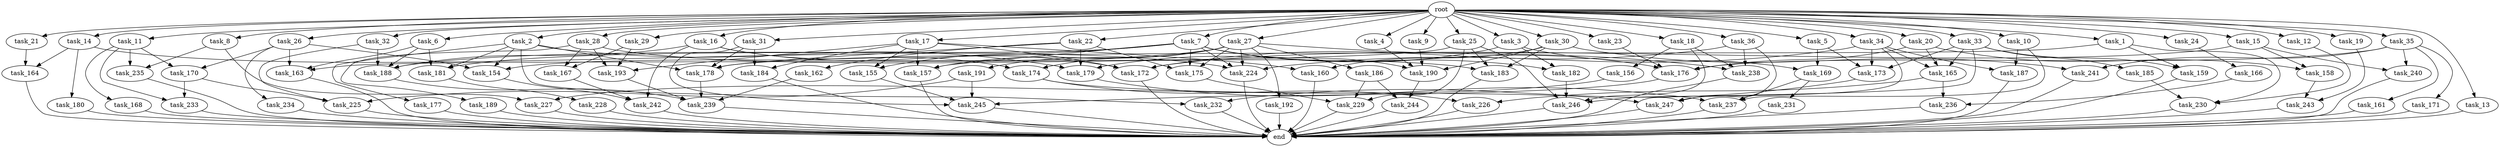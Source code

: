 digraph G {
  root [size="0.000000"];
  task_11 [size="1024.000000"];
  task_234 [size="695784701952.000000"];
  task_239 [size="2628519985152.000000"];
  task_233 [size="171798691840.000000"];
  task_185 [size="549755813888.000000"];
  task_2 [size="1024.000000"];
  task_182 [size="1073741824000.000000"];
  task_21 [size="1024.000000"];
  task_164 [size="893353197568.000000"];
  task_23 [size="1024.000000"];
  task_35 [size="1024.000000"];
  task_162 [size="214748364800.000000"];
  task_33 [size="1024.000000"];
  task_176 [size="1460288880640.000000"];
  task_231 [size="214748364800.000000"];
  task_14 [size="1024.000000"];
  task_157 [size="2138893713408.000000"];
  task_178 [size="1709396983808.000000"];
  task_3 [size="1024.000000"];
  task_236 [size="764504178688.000000"];
  task_226 [size="858993459200.000000"];
  task_225 [size="206158430208.000000"];
  task_187 [size="455266533376.000000"];
  task_155 [size="1717986918400.000000"];
  task_28 [size="1024.000000"];
  end [size="0.000000"];
  task_173 [size="1520418422784.000000"];
  task_18 [size="1024.000000"];
  task_22 [size="1024.000000"];
  task_165 [size="1279900254208.000000"];
  task_242 [size="326417514496.000000"];
  task_5 [size="1024.000000"];
  task_156 [size="77309411328.000000"];
  task_167 [size="1408749273088.000000"];
  task_30 [size="1024.000000"];
  task_179 [size="850403524608.000000"];
  task_193 [size="2267742732288.000000"];
  task_224 [size="1735166787584.000000"];
  task_183 [size="1202590842880.000000"];
  task_9 [size="1024.000000"];
  task_244 [size="936302870528.000000"];
  task_168 [size="137438953472.000000"];
  task_27 [size="1024.000000"];
  task_238 [size="575525617664.000000"];
  task_158 [size="730144440320.000000"];
  task_34 [size="1024.000000"];
  task_166 [size="858993459200.000000"];
  task_245 [size="1365799600128.000000"];
  task_169 [size="764504178688.000000"];
  task_247 [size="807453851648.000000"];
  task_246 [size="1151051235328.000000"];
  task_227 [size="455266533376.000000"];
  task_160 [size="893353197568.000000"];
  task_230 [size="1632087572480.000000"];
  task_186 [size="420906795008.000000"];
  task_163 [size="1142461300736.000000"];
  task_172 [size="1391569403904.000000"];
  task_175 [size="1494648619008.000000"];
  task_188 [size="1168231104512.000000"];
  task_8 [size="1024.000000"];
  task_154 [size="1537598291968.000000"];
  task_15 [size="1024.000000"];
  task_24 [size="1024.000000"];
  task_159 [size="1408749273088.000000"];
  task_232 [size="635655159808.000000"];
  task_31 [size="1024.000000"];
  task_12 [size="1024.000000"];
  task_32 [size="1024.000000"];
  task_189 [size="858993459200.000000"];
  task_171 [size="214748364800.000000"];
  task_243 [size="833223655424.000000"];
  task_10 [size="1024.000000"];
  task_29 [size="1024.000000"];
  task_241 [size="249108103168.000000"];
  task_1 [size="1024.000000"];
  task_20 [size="1024.000000"];
  task_192 [size="420906795008.000000"];
  task_4 [size="1024.000000"];
  task_13 [size="1024.000000"];
  task_36 [size="1024.000000"];
  task_170 [size="833223655424.000000"];
  task_235 [size="558345748480.000000"];
  task_16 [size="1024.000000"];
  task_181 [size="1417339207680.000000"];
  task_177 [size="420906795008.000000"];
  task_191 [size="420906795008.000000"];
  task_228 [size="309237645312.000000"];
  task_26 [size="1024.000000"];
  task_180 [size="34359738368.000000"];
  task_25 [size="1024.000000"];
  task_19 [size="1024.000000"];
  task_229 [size="1202590842880.000000"];
  task_161 [size="214748364800.000000"];
  task_184 [size="1073741824000.000000"];
  task_17 [size="1024.000000"];
  task_190 [size="1005022347264.000000"];
  task_237 [size="670014898176.000000"];
  task_240 [size="635655159808.000000"];
  task_6 [size="1024.000000"];
  task_7 [size="1024.000000"];
  task_174 [size="455266533376.000000"];

  root -> task_11 [size="1.000000"];
  root -> task_28 [size="1.000000"];
  root -> task_10 [size="1.000000"];
  root -> task_20 [size="1.000000"];
  root -> task_2 [size="1.000000"];
  root -> task_4 [size="1.000000"];
  root -> task_13 [size="1.000000"];
  root -> task_21 [size="1.000000"];
  root -> task_16 [size="1.000000"];
  root -> task_22 [size="1.000000"];
  root -> task_15 [size="1.000000"];
  root -> task_36 [size="1.000000"];
  root -> task_33 [size="1.000000"];
  root -> task_1 [size="1.000000"];
  root -> task_5 [size="1.000000"];
  root -> task_14 [size="1.000000"];
  root -> task_18 [size="1.000000"];
  root -> task_26 [size="1.000000"];
  root -> task_25 [size="1.000000"];
  root -> task_24 [size="1.000000"];
  root -> task_9 [size="1.000000"];
  root -> task_23 [size="1.000000"];
  root -> task_3 [size="1.000000"];
  root -> task_19 [size="1.000000"];
  root -> task_27 [size="1.000000"];
  root -> task_35 [size="1.000000"];
  root -> task_17 [size="1.000000"];
  root -> task_31 [size="1.000000"];
  root -> task_12 [size="1.000000"];
  root -> task_32 [size="1.000000"];
  root -> task_34 [size="1.000000"];
  root -> task_6 [size="1.000000"];
  root -> task_30 [size="1.000000"];
  root -> task_8 [size="1.000000"];
  root -> task_7 [size="1.000000"];
  root -> task_29 [size="1.000000"];
  task_11 -> task_235 [size="134217728.000000"];
  task_11 -> task_168 [size="134217728.000000"];
  task_11 -> task_233 [size="134217728.000000"];
  task_11 -> task_170 [size="134217728.000000"];
  task_234 -> end [size="1.000000"];
  task_239 -> end [size="1.000000"];
  task_233 -> end [size="1.000000"];
  task_185 -> task_230 [size="75497472.000000"];
  task_2 -> task_179 [size="411041792.000000"];
  task_2 -> task_154 [size="411041792.000000"];
  task_2 -> task_181 [size="411041792.000000"];
  task_2 -> task_177 [size="411041792.000000"];
  task_2 -> task_178 [size="411041792.000000"];
  task_2 -> task_232 [size="411041792.000000"];
  task_182 -> task_246 [size="209715200.000000"];
  task_21 -> task_164 [size="838860800.000000"];
  task_164 -> end [size="1.000000"];
  task_23 -> task_176 [size="75497472.000000"];
  task_35 -> task_241 [size="209715200.000000"];
  task_35 -> task_161 [size="209715200.000000"];
  task_35 -> task_176 [size="209715200.000000"];
  task_35 -> task_171 [size="209715200.000000"];
  task_35 -> task_240 [size="209715200.000000"];
  task_162 -> task_239 [size="679477248.000000"];
  task_33 -> task_173 [size="536870912.000000"];
  task_33 -> task_165 [size="536870912.000000"];
  task_33 -> task_159 [size="536870912.000000"];
  task_33 -> task_246 [size="536870912.000000"];
  task_33 -> task_185 [size="536870912.000000"];
  task_176 -> task_245 [size="411041792.000000"];
  task_231 -> end [size="1.000000"];
  task_14 -> task_164 [size="33554432.000000"];
  task_14 -> task_180 [size="33554432.000000"];
  task_14 -> task_224 [size="33554432.000000"];
  task_157 -> end [size="1.000000"];
  task_178 -> task_239 [size="209715200.000000"];
  task_3 -> task_179 [size="209715200.000000"];
  task_3 -> task_169 [size="209715200.000000"];
  task_3 -> task_182 [size="209715200.000000"];
  task_236 -> end [size="1.000000"];
  task_226 -> end [size="1.000000"];
  task_225 -> end [size="1.000000"];
  task_187 -> end [size="1.000000"];
  task_155 -> task_245 [size="679477248.000000"];
  task_28 -> task_193 [size="838860800.000000"];
  task_28 -> task_183 [size="838860800.000000"];
  task_28 -> task_167 [size="838860800.000000"];
  task_28 -> task_189 [size="838860800.000000"];
  task_173 -> task_232 [size="209715200.000000"];
  task_18 -> task_238 [size="75497472.000000"];
  task_18 -> task_156 [size="75497472.000000"];
  task_18 -> task_246 [size="75497472.000000"];
  task_22 -> task_179 [size="209715200.000000"];
  task_22 -> task_175 [size="209715200.000000"];
  task_22 -> task_162 [size="209715200.000000"];
  task_22 -> task_178 [size="209715200.000000"];
  task_165 -> task_226 [size="536870912.000000"];
  task_165 -> task_236 [size="536870912.000000"];
  task_242 -> end [size="1.000000"];
  task_5 -> task_173 [size="536870912.000000"];
  task_5 -> task_169 [size="536870912.000000"];
  task_156 -> task_227 [size="33554432.000000"];
  task_167 -> task_242 [size="75497472.000000"];
  task_30 -> task_241 [size="33554432.000000"];
  task_30 -> task_160 [size="33554432.000000"];
  task_30 -> task_183 [size="33554432.000000"];
  task_30 -> task_190 [size="33554432.000000"];
  task_179 -> task_237 [size="411041792.000000"];
  task_193 -> task_239 [size="838860800.000000"];
  task_224 -> end [size="1.000000"];
  task_183 -> end [size="1.000000"];
  task_9 -> task_190 [size="75497472.000000"];
  task_244 -> end [size="1.000000"];
  task_168 -> end [size="1.000000"];
  task_27 -> task_186 [size="411041792.000000"];
  task_27 -> task_154 [size="411041792.000000"];
  task_27 -> task_238 [size="411041792.000000"];
  task_27 -> task_174 [size="411041792.000000"];
  task_27 -> task_192 [size="411041792.000000"];
  task_27 -> task_157 [size="411041792.000000"];
  task_27 -> task_175 [size="411041792.000000"];
  task_27 -> task_224 [size="411041792.000000"];
  task_27 -> task_191 [size="411041792.000000"];
  task_238 -> end [size="1.000000"];
  task_158 -> task_243 [size="134217728.000000"];
  task_34 -> task_173 [size="411041792.000000"];
  task_34 -> task_247 [size="411041792.000000"];
  task_34 -> task_224 [size="411041792.000000"];
  task_34 -> task_187 [size="411041792.000000"];
  task_34 -> task_165 [size="411041792.000000"];
  task_166 -> task_236 [size="209715200.000000"];
  task_245 -> end [size="1.000000"];
  task_169 -> task_231 [size="209715200.000000"];
  task_169 -> task_237 [size="209715200.000000"];
  task_247 -> end [size="1.000000"];
  task_246 -> end [size="1.000000"];
  task_227 -> end [size="1.000000"];
  task_160 -> end [size="1.000000"];
  task_230 -> end [size="1.000000"];
  task_186 -> task_229 [size="838860800.000000"];
  task_186 -> task_244 [size="838860800.000000"];
  task_163 -> end [size="1.000000"];
  task_172 -> end [size="1.000000"];
  task_175 -> task_229 [size="33554432.000000"];
  task_188 -> task_239 [size="838860800.000000"];
  task_8 -> task_227 [size="411041792.000000"];
  task_8 -> task_235 [size="411041792.000000"];
  task_154 -> task_242 [size="209715200.000000"];
  task_15 -> task_172 [size="411041792.000000"];
  task_15 -> task_158 [size="411041792.000000"];
  task_15 -> task_240 [size="411041792.000000"];
  task_24 -> task_166 [size="838860800.000000"];
  task_159 -> end [size="1.000000"];
  task_232 -> end [size="1.000000"];
  task_31 -> task_245 [size="209715200.000000"];
  task_31 -> task_178 [size="209715200.000000"];
  task_31 -> task_184 [size="209715200.000000"];
  task_12 -> task_230 [size="679477248.000000"];
  task_32 -> task_188 [size="134217728.000000"];
  task_32 -> task_225 [size="134217728.000000"];
  task_189 -> end [size="1.000000"];
  task_171 -> end [size="1.000000"];
  task_243 -> end [size="1.000000"];
  task_10 -> task_187 [size="33554432.000000"];
  task_10 -> task_237 [size="33554432.000000"];
  task_29 -> task_193 [size="536870912.000000"];
  task_29 -> task_167 [size="536870912.000000"];
  task_241 -> end [size="1.000000"];
  task_1 -> task_159 [size="838860800.000000"];
  task_1 -> task_178 [size="838860800.000000"];
  task_1 -> task_230 [size="838860800.000000"];
  task_20 -> task_158 [size="301989888.000000"];
  task_20 -> task_176 [size="301989888.000000"];
  task_20 -> task_165 [size="301989888.000000"];
  task_192 -> end [size="1.000000"];
  task_4 -> task_190 [size="33554432.000000"];
  task_13 -> end [size="1.000000"];
  task_36 -> task_172 [size="75497472.000000"];
  task_36 -> task_238 [size="75497472.000000"];
  task_36 -> task_247 [size="75497472.000000"];
  task_170 -> task_225 [size="33554432.000000"];
  task_170 -> task_233 [size="33554432.000000"];
  task_235 -> end [size="1.000000"];
  task_16 -> task_172 [size="33554432.000000"];
  task_16 -> task_242 [size="33554432.000000"];
  task_16 -> task_188 [size="33554432.000000"];
  task_16 -> task_174 [size="33554432.000000"];
  task_181 -> task_228 [size="301989888.000000"];
  task_177 -> end [size="1.000000"];
  task_191 -> task_245 [size="33554432.000000"];
  task_191 -> task_225 [size="33554432.000000"];
  task_228 -> end [size="1.000000"];
  task_26 -> task_154 [size="679477248.000000"];
  task_26 -> task_234 [size="679477248.000000"];
  task_26 -> task_163 [size="679477248.000000"];
  task_26 -> task_170 [size="679477248.000000"];
  task_180 -> end [size="1.000000"];
  task_25 -> task_229 [size="301989888.000000"];
  task_25 -> task_183 [size="301989888.000000"];
  task_25 -> task_246 [size="301989888.000000"];
  task_25 -> task_163 [size="301989888.000000"];
  task_19 -> task_243 [size="679477248.000000"];
  task_229 -> end [size="1.000000"];
  task_161 -> end [size="1.000000"];
  task_184 -> end [size="1.000000"];
  task_17 -> task_155 [size="838860800.000000"];
  task_17 -> task_157 [size="838860800.000000"];
  task_17 -> task_172 [size="838860800.000000"];
  task_17 -> task_160 [size="838860800.000000"];
  task_17 -> task_193 [size="838860800.000000"];
  task_17 -> task_184 [size="838860800.000000"];
  task_190 -> task_244 [size="75497472.000000"];
  task_237 -> end [size="1.000000"];
  task_240 -> end [size="1.000000"];
  task_6 -> task_181 [size="134217728.000000"];
  task_6 -> task_188 [size="134217728.000000"];
  task_6 -> task_163 [size="134217728.000000"];
  task_7 -> task_155 [size="838860800.000000"];
  task_7 -> task_157 [size="838860800.000000"];
  task_7 -> task_181 [size="838860800.000000"];
  task_7 -> task_188 [size="838860800.000000"];
  task_7 -> task_190 [size="838860800.000000"];
  task_7 -> task_182 [size="838860800.000000"];
  task_7 -> task_175 [size="838860800.000000"];
  task_7 -> task_176 [size="838860800.000000"];
  task_7 -> task_224 [size="838860800.000000"];
  task_174 -> task_247 [size="301989888.000000"];
  task_174 -> task_226 [size="301989888.000000"];
}
